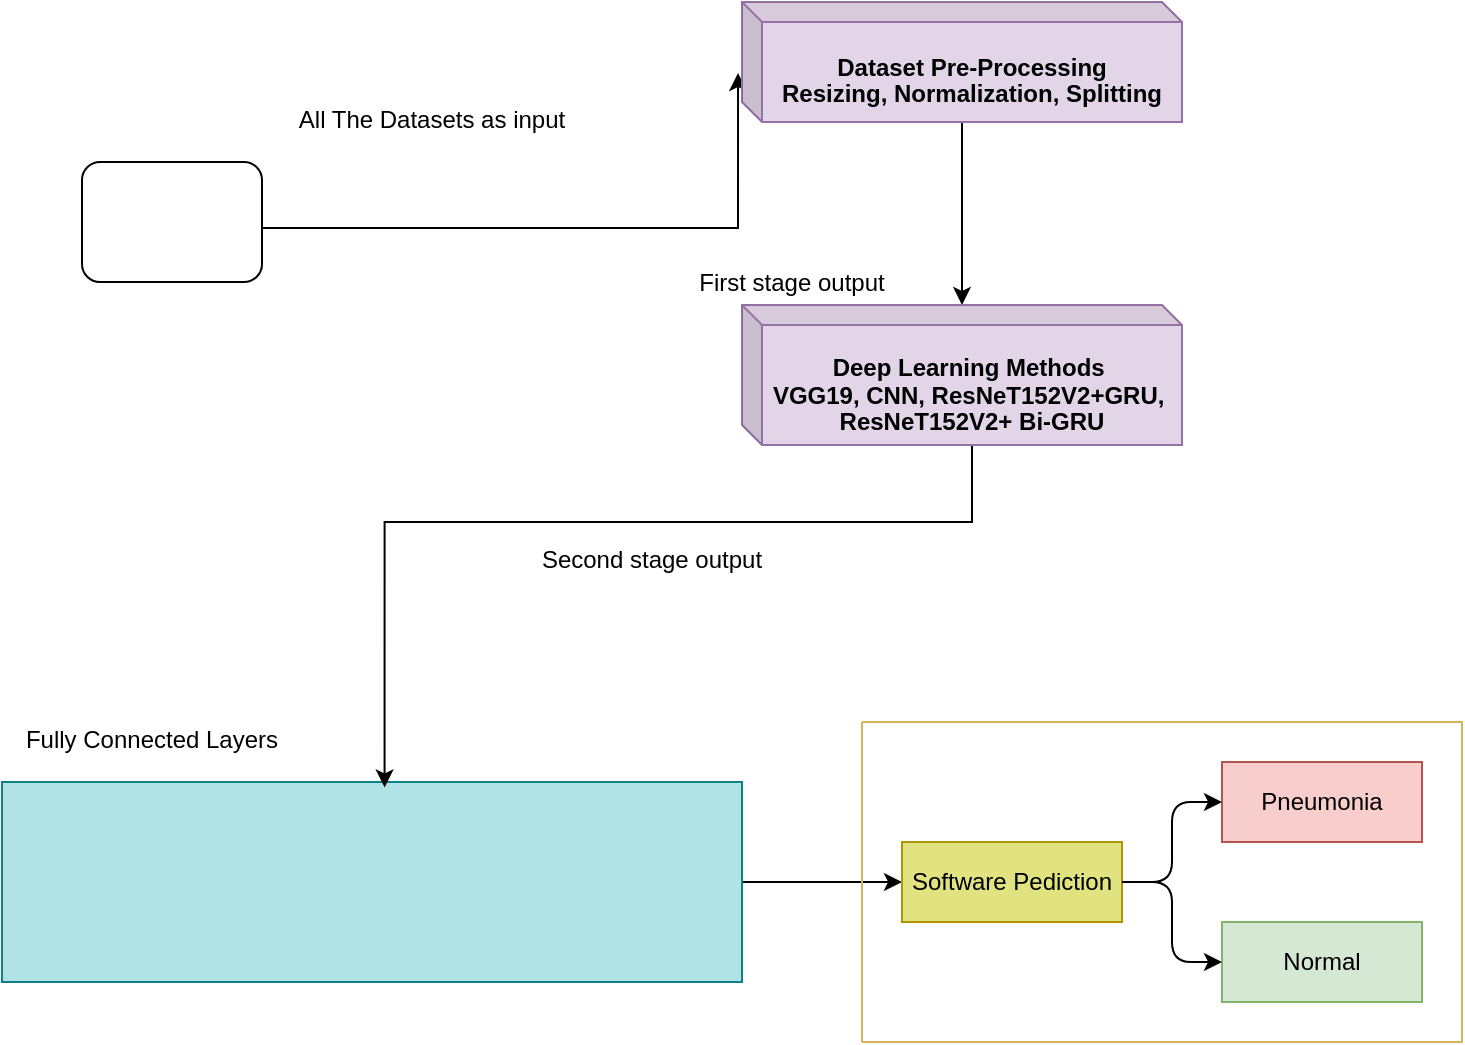 <mxfile version="21.3.7" type="github">
  <diagram name="Page-1" id="c7558073-3199-34d8-9f00-42111426c3f3">
    <mxGraphModel dx="840" dy="439" grid="1" gridSize="10" guides="1" tooltips="1" connect="1" arrows="1" fold="1" page="1" pageScale="1" pageWidth="826" pageHeight="1169" background="none" math="0" shadow="0">
      <root>
        <mxCell id="0" />
        <mxCell id="1" parent="0" />
        <mxCell id="53" value="Fully Connected Layers" style="text;spacingTop=-5;align=center" parent="1" vertex="1">
          <mxGeometry x="200" y="390" width="30" height="20" as="geometry" />
        </mxCell>
        <mxCell id="62" value="All The Datasets as input" style="text;spacingTop=-5;align=center" parent="1" vertex="1">
          <mxGeometry x="340.0" y="80.0" width="30" height="20" as="geometry" />
        </mxCell>
        <mxCell id="j6dJSgo5oTLflIwEnemM-136" value="" style="edgeStyle=orthogonalEdgeStyle;rounded=0;orthogonalLoop=1;jettySize=auto;html=1;" edge="1" parent="1" source="j6dJSgo5oTLflIwEnemM-108" target="j6dJSgo5oTLflIwEnemM-130">
          <mxGeometry relative="1" as="geometry" />
        </mxCell>
        <mxCell id="j6dJSgo5oTLflIwEnemM-108" value="" style="rounded=0;whiteSpace=wrap;html=1;fillColor=#b0e3e6;strokeColor=#0e8088;" vertex="1" parent="1">
          <mxGeometry x="140" y="420" width="370" height="100" as="geometry" />
        </mxCell>
        <mxCell id="j6dJSgo5oTLflIwEnemM-111" value="" style="edgeStyle=orthogonalEdgeStyle;rounded=0;orthogonalLoop=1;jettySize=auto;html=1;exitX=1;exitY=0.5;exitDx=0;exitDy=0;entryX=-0.009;entryY=0.592;entryDx=0;entryDy=0;entryPerimeter=0;" edge="1" parent="1" source="j6dJSgo5oTLflIwEnemM-138" target="j6dJSgo5oTLflIwEnemM-126">
          <mxGeometry relative="1" as="geometry">
            <mxPoint x="302.041" y="142.633" as="sourcePoint" />
            <mxPoint x="480" y="143" as="targetPoint" />
            <Array as="points">
              <mxPoint x="270" y="143" />
              <mxPoint x="508" y="143" />
            </Array>
          </mxGeometry>
        </mxCell>
        <mxCell id="j6dJSgo5oTLflIwEnemM-116" value="First stage output" style="text;spacingTop=-5;align=center" vertex="1" parent="1">
          <mxGeometry x="520.0" y="161.5" width="30" height="20" as="geometry" />
        </mxCell>
        <mxCell id="j6dJSgo5oTLflIwEnemM-121" value="" style="edgeStyle=orthogonalEdgeStyle;rounded=0;orthogonalLoop=1;jettySize=auto;html=1;entryX=0.517;entryY=0.027;entryDx=0;entryDy=0;entryPerimeter=0;exitX=0;exitY=0;exitDx=115;exitDy=70;exitPerimeter=0;" edge="1" parent="1" source="j6dJSgo5oTLflIwEnemM-127" target="j6dJSgo5oTLflIwEnemM-108">
          <mxGeometry relative="1" as="geometry">
            <mxPoint x="510" y="241.5" as="sourcePoint" />
            <mxPoint x="380" y="300" as="targetPoint" />
            <Array as="points">
              <mxPoint x="625" y="290" />
              <mxPoint x="331" y="290" />
            </Array>
          </mxGeometry>
        </mxCell>
        <mxCell id="j6dJSgo5oTLflIwEnemM-123" value="Second stage output" style="text;spacingTop=-5;align=center" vertex="1" parent="1">
          <mxGeometry x="360" y="300" width="210" height="30" as="geometry" />
        </mxCell>
        <mxCell id="j6dJSgo5oTLflIwEnemM-128" value="" style="edgeStyle=orthogonalEdgeStyle;rounded=0;orthogonalLoop=1;jettySize=auto;html=1;" edge="1" parent="1" source="j6dJSgo5oTLflIwEnemM-126" target="j6dJSgo5oTLflIwEnemM-127">
          <mxGeometry relative="1" as="geometry" />
        </mxCell>
        <mxCell id="j6dJSgo5oTLflIwEnemM-126" value="&lt;p style=&quot;--tw-border-spacing-x: 0; --tw-border-spacing-y: 0; --tw-translate-x: 0; --tw-translate-y: 0; --tw-rotate: 0; --tw-skew-x: 0; --tw-skew-y: 0; --tw-scale-x: 1; --tw-scale-y: 1; --tw-pan-x: ; --tw-pan-y: ; --tw-pinch-zoom: ; --tw-scroll-snap-strictness: proximity; --tw-ordinal: ; --tw-slashed-zero: ; --tw-numeric-figure: ; --tw-numeric-spacing: ; --tw-numeric-fraction: ; --tw-ring-inset: ; --tw-ring-offset-width: 0px; --tw-ring-offset-color: #fff; --tw-ring-color: rgb(59 130 246 / 0.5); --tw-ring-offset-shadow: 0 0 #0000; --tw-ring-shadow: 0 0 #0000; --tw-shadow: 0 0 #0000; --tw-shadow-colored: 0 0 #0000; --tw-blur: ; --tw-brightness: ; --tw-contrast: ; --tw-grayscale: ; --tw-hue-rotate: ; --tw-invert: ; --tw-saturate: ; --tw-sepia: ; --tw-drop-shadow: ; --tw-backdrop-blur: ; --tw-backdrop-brightness: ; --tw-backdrop-contrast: ; --tw-backdrop-grayscale: ; --tw-backdrop-hue-rotate: ; --tw-backdrop-invert: ; --tw-backdrop-opacity: ; --tw-backdrop-saturate: ; --tw-backdrop-sepia: ; border-color: var(--border-color); font-weight: 700; line-height: 1.2px;&quot;&gt;Dataset&amp;nbsp;Pre-Processing&lt;/p&gt;&lt;p style=&quot;--tw-border-spacing-x: 0; --tw-border-spacing-y: 0; --tw-translate-x: 0; --tw-translate-y: 0; --tw-rotate: 0; --tw-skew-x: 0; --tw-skew-y: 0; --tw-scale-x: 1; --tw-scale-y: 1; --tw-pan-x: ; --tw-pan-y: ; --tw-pinch-zoom: ; --tw-scroll-snap-strictness: proximity; --tw-ordinal: ; --tw-slashed-zero: ; --tw-numeric-figure: ; --tw-numeric-spacing: ; --tw-numeric-fraction: ; --tw-ring-inset: ; --tw-ring-offset-width: 0px; --tw-ring-offset-color: #fff; --tw-ring-color: rgb(59 130 246 / 0.5); --tw-ring-offset-shadow: 0 0 #0000; --tw-ring-shadow: 0 0 #0000; --tw-shadow: 0 0 #0000; --tw-shadow-colored: 0 0 #0000; --tw-blur: ; --tw-brightness: ; --tw-contrast: ; --tw-grayscale: ; --tw-hue-rotate: ; --tw-invert: ; --tw-saturate: ; --tw-sepia: ; --tw-drop-shadow: ; --tw-backdrop-blur: ; --tw-backdrop-brightness: ; --tw-backdrop-contrast: ; --tw-backdrop-grayscale: ; --tw-backdrop-hue-rotate: ; --tw-backdrop-invert: ; --tw-backdrop-opacity: ; --tw-backdrop-saturate: ; --tw-backdrop-sepia: ; border-color: var(--border-color); font-weight: 700;&quot;&gt;&lt;/p&gt;&lt;p style=&quot;--tw-border-spacing-x: 0; --tw-border-spacing-y: 0; --tw-translate-x: 0; --tw-translate-y: 0; --tw-rotate: 0; --tw-skew-x: 0; --tw-skew-y: 0; --tw-scale-x: 1; --tw-scale-y: 1; --tw-pan-x: ; --tw-pan-y: ; --tw-pinch-zoom: ; --tw-scroll-snap-strictness: proximity; --tw-ordinal: ; --tw-slashed-zero: ; --tw-numeric-figure: ; --tw-numeric-spacing: ; --tw-numeric-fraction: ; --tw-ring-inset: ; --tw-ring-offset-width: 0px; --tw-ring-offset-color: #fff; --tw-ring-color: rgb(59 130 246 / 0.5); --tw-ring-offset-shadow: 0 0 #0000; --tw-ring-shadow: 0 0 #0000; --tw-shadow: 0 0 #0000; --tw-shadow-colored: 0 0 #0000; --tw-blur: ; --tw-brightness: ; --tw-contrast: ; --tw-grayscale: ; --tw-hue-rotate: ; --tw-invert: ; --tw-saturate: ; --tw-sepia: ; --tw-drop-shadow: ; --tw-backdrop-blur: ; --tw-backdrop-brightness: ; --tw-backdrop-contrast: ; --tw-backdrop-grayscale: ; --tw-backdrop-hue-rotate: ; --tw-backdrop-invert: ; --tw-backdrop-opacity: ; --tw-backdrop-saturate: ; --tw-backdrop-sepia: ; border-color: var(--border-color); font-weight: 700; margin-bottom: 0in; line-height: 1.2px;&quot; class=&quot;MsoNormal&quot;&gt;Resizing, Normalization, Splitting&lt;/p&gt;" style="shape=cube;whiteSpace=wrap;html=1;boundedLbl=1;backgroundOutline=1;darkOpacity=0.05;darkOpacity2=0.1;size=10;shadow=0;fillColor=#e1d5e7;strokeColor=#9673a6;" vertex="1" parent="1">
          <mxGeometry x="510" y="30" width="220" height="60" as="geometry" />
        </mxCell>
        <mxCell id="j6dJSgo5oTLflIwEnemM-127" value="&lt;p style=&quot;--tw-border-spacing-x: 0; --tw-border-spacing-y: 0; --tw-translate-x: 0; --tw-translate-y: 0; --tw-rotate: 0; --tw-skew-x: 0; --tw-skew-y: 0; --tw-scale-x: 1; --tw-scale-y: 1; --tw-pan-x: ; --tw-pan-y: ; --tw-pinch-zoom: ; --tw-scroll-snap-strictness: proximity; --tw-ordinal: ; --tw-slashed-zero: ; --tw-numeric-figure: ; --tw-numeric-spacing: ; --tw-numeric-fraction: ; --tw-ring-inset: ; --tw-ring-offset-width: 0px; --tw-ring-offset-color: #fff; --tw-ring-color: rgb(59 130 246 / 0.5); --tw-ring-offset-shadow: 0 0 #0000; --tw-ring-shadow: 0 0 #0000; --tw-shadow: 0 0 #0000; --tw-shadow-colored: 0 0 #0000; --tw-blur: ; --tw-brightness: ; --tw-contrast: ; --tw-grayscale: ; --tw-hue-rotate: ; --tw-invert: ; --tw-saturate: ; --tw-sepia: ; --tw-drop-shadow: ; --tw-backdrop-blur: ; --tw-backdrop-brightness: ; --tw-backdrop-contrast: ; --tw-backdrop-grayscale: ; --tw-backdrop-hue-rotate: ; --tw-backdrop-invert: ; --tw-backdrop-opacity: ; --tw-backdrop-saturate: ; --tw-backdrop-sepia: ; border-color: var(--border-color); font-weight: 700; margin-bottom: 0in; line-height: 1.2px;&quot; class=&quot;MsoNormal&quot;&gt;Deep&amp;nbsp;Learning Methods&amp;nbsp;&lt;/p&gt;&lt;p style=&quot;--tw-border-spacing-x: 0; --tw-border-spacing-y: 0; --tw-translate-x: 0; --tw-translate-y: 0; --tw-rotate: 0; --tw-skew-x: 0; --tw-skew-y: 0; --tw-scale-x: 1; --tw-scale-y: 1; --tw-pan-x: ; --tw-pan-y: ; --tw-pinch-zoom: ; --tw-scroll-snap-strictness: proximity; --tw-ordinal: ; --tw-slashed-zero: ; --tw-numeric-figure: ; --tw-numeric-spacing: ; --tw-numeric-fraction: ; --tw-ring-inset: ; --tw-ring-offset-width: 0px; --tw-ring-offset-color: #fff; --tw-ring-color: rgb(59 130 246 / 0.5); --tw-ring-offset-shadow: 0 0 #0000; --tw-ring-shadow: 0 0 #0000; --tw-shadow: 0 0 #0000; --tw-shadow-colored: 0 0 #0000; --tw-blur: ; --tw-brightness: ; --tw-contrast: ; --tw-grayscale: ; --tw-hue-rotate: ; --tw-invert: ; --tw-saturate: ; --tw-sepia: ; --tw-drop-shadow: ; --tw-backdrop-blur: ; --tw-backdrop-brightness: ; --tw-backdrop-contrast: ; --tw-backdrop-grayscale: ; --tw-backdrop-hue-rotate: ; --tw-backdrop-invert: ; --tw-backdrop-opacity: ; --tw-backdrop-saturate: ; --tw-backdrop-sepia: ; border-color: var(--border-color); font-weight: 700; margin-bottom: 0in; line-height: 1.2px;&quot; class=&quot;MsoNormal&quot;&gt;VGG19,&amp;nbsp;&lt;span style=&quot;--tw-border-spacing-x: 0; --tw-border-spacing-y: 0; --tw-translate-x: 0; --tw-translate-y: 0; --tw-rotate: 0; --tw-skew-x: 0; --tw-skew-y: 0; --tw-scale-x: 1; --tw-scale-y: 1; --tw-pan-x: ; --tw-pan-y: ; --tw-pinch-zoom: ; --tw-scroll-snap-strictness: proximity; --tw-ordinal: ; --tw-slashed-zero: ; --tw-numeric-figure: ; --tw-numeric-spacing: ; --tw-numeric-fraction: ; --tw-ring-inset: ; --tw-ring-offset-width: 0px; --tw-ring-offset-color: #fff; --tw-ring-color: rgb(59 130 246 / 0.5); --tw-ring-offset-shadow: 0 0 #0000; --tw-ring-shadow: 0 0 #0000; --tw-shadow: 0 0 #0000; --tw-shadow-colored: 0 0 #0000; --tw-blur: ; --tw-brightness: ; --tw-contrast: ; --tw-grayscale: ; --tw-hue-rotate: ; --tw-invert: ; --tw-saturate: ; --tw-sepia: ; --tw-drop-shadow: ; --tw-backdrop-blur: ; --tw-backdrop-brightness: ; --tw-backdrop-contrast: ; --tw-backdrop-grayscale: ; --tw-backdrop-hue-rotate: ; --tw-backdrop-invert: ; --tw-backdrop-opacity: ; --tw-backdrop-saturate: ; --tw-backdrop-sepia: ; border-color: var(--border-color); background-color: initial;&quot;&gt;CNN, ResNeT152V2+GRU,&amp;nbsp;&lt;/span&gt;&lt;/p&gt;&lt;p style=&quot;--tw-border-spacing-x: 0; --tw-border-spacing-y: 0; --tw-translate-x: 0; --tw-translate-y: 0; --tw-rotate: 0; --tw-skew-x: 0; --tw-skew-y: 0; --tw-scale-x: 1; --tw-scale-y: 1; --tw-pan-x: ; --tw-pan-y: ; --tw-pinch-zoom: ; --tw-scroll-snap-strictness: proximity; --tw-ordinal: ; --tw-slashed-zero: ; --tw-numeric-figure: ; --tw-numeric-spacing: ; --tw-numeric-fraction: ; --tw-ring-inset: ; --tw-ring-offset-width: 0px; --tw-ring-offset-color: #fff; --tw-ring-color: rgb(59 130 246 / 0.5); --tw-ring-offset-shadow: 0 0 #0000; --tw-ring-shadow: 0 0 #0000; --tw-shadow: 0 0 #0000; --tw-shadow-colored: 0 0 #0000; --tw-blur: ; --tw-brightness: ; --tw-contrast: ; --tw-grayscale: ; --tw-hue-rotate: ; --tw-invert: ; --tw-saturate: ; --tw-sepia: ; --tw-drop-shadow: ; --tw-backdrop-blur: ; --tw-backdrop-brightness: ; --tw-backdrop-contrast: ; --tw-backdrop-grayscale: ; --tw-backdrop-hue-rotate: ; --tw-backdrop-invert: ; --tw-backdrop-opacity: ; --tw-backdrop-saturate: ; --tw-backdrop-sepia: ; border-color: var(--border-color); font-weight: 700; margin-bottom: 0in; line-height: 1.2px;&quot; class=&quot;MsoNormal&quot;&gt;&lt;span style=&quot;--tw-border-spacing-x: 0; --tw-border-spacing-y: 0; --tw-translate-x: 0; --tw-translate-y: 0; --tw-rotate: 0; --tw-skew-x: 0; --tw-skew-y: 0; --tw-scale-x: 1; --tw-scale-y: 1; --tw-pan-x: ; --tw-pan-y: ; --tw-pinch-zoom: ; --tw-scroll-snap-strictness: proximity; --tw-ordinal: ; --tw-slashed-zero: ; --tw-numeric-figure: ; --tw-numeric-spacing: ; --tw-numeric-fraction: ; --tw-ring-inset: ; --tw-ring-offset-width: 0px; --tw-ring-offset-color: #fff; --tw-ring-color: rgb(59 130 246 / 0.5); --tw-ring-offset-shadow: 0 0 #0000; --tw-ring-shadow: 0 0 #0000; --tw-shadow: 0 0 #0000; --tw-shadow-colored: 0 0 #0000; --tw-blur: ; --tw-brightness: ; --tw-contrast: ; --tw-grayscale: ; --tw-hue-rotate: ; --tw-invert: ; --tw-saturate: ; --tw-sepia: ; --tw-drop-shadow: ; --tw-backdrop-blur: ; --tw-backdrop-brightness: ; --tw-backdrop-contrast: ; --tw-backdrop-grayscale: ; --tw-backdrop-hue-rotate: ; --tw-backdrop-invert: ; --tw-backdrop-opacity: ; --tw-backdrop-saturate: ; --tw-backdrop-sepia: ; border-color: var(--border-color); background-color: initial;&quot;&gt;ResNeT152V2+ Bi-GRU&lt;/span&gt;&lt;/p&gt;" style="shape=cube;whiteSpace=wrap;html=1;boundedLbl=1;backgroundOutline=1;darkOpacity=0.05;darkOpacity2=0.1;size=10;shadow=0;fillColor=#e1d5e7;strokeColor=#9673a6;" vertex="1" parent="1">
          <mxGeometry x="510" y="181.5" width="220" height="70" as="geometry" />
        </mxCell>
        <mxCell id="j6dJSgo5oTLflIwEnemM-129" value="" style="swimlane;startSize=0;horizontal=0;childLayout=treeLayout;horizontalTree=1;resizable=0;containerType=tree;fontSize=12;fillColor=none;strokeColor=#d6b656;gradientColor=none;" vertex="1" parent="1">
          <mxGeometry x="570" y="390" width="300" height="160" as="geometry" />
        </mxCell>
        <mxCell id="j6dJSgo5oTLflIwEnemM-130" value="&lt;p class=&quot;MsoNormal&quot;&gt;Software Pediction&lt;/p&gt;" style="whiteSpace=wrap;html=1;fillColor=#E0E37F;strokeColor=#B09500;fontColor=#000000;" vertex="1" parent="j6dJSgo5oTLflIwEnemM-129">
          <mxGeometry x="20" y="60" width="110" height="40" as="geometry" />
        </mxCell>
        <mxCell id="j6dJSgo5oTLflIwEnemM-131" value="&lt;p class=&quot;MsoNormal&quot;&gt;Pneumonia&lt;/p&gt;" style="whiteSpace=wrap;html=1;fillColor=#f8cecc;strokeColor=#b85450;" vertex="1" parent="j6dJSgo5oTLflIwEnemM-129">
          <mxGeometry x="180" y="20" width="100" height="40" as="geometry" />
        </mxCell>
        <mxCell id="j6dJSgo5oTLflIwEnemM-132" value="" style="edgeStyle=elbowEdgeStyle;elbow=vertical;html=1;rounded=1;curved=0;sourcePerimeterSpacing=0;targetPerimeterSpacing=0;startSize=6;endSize=6;" edge="1" parent="j6dJSgo5oTLflIwEnemM-129" source="j6dJSgo5oTLflIwEnemM-130" target="j6dJSgo5oTLflIwEnemM-131">
          <mxGeometry relative="1" as="geometry" />
        </mxCell>
        <mxCell id="j6dJSgo5oTLflIwEnemM-133" value="&lt;p class=&quot;MsoNormal&quot;&gt;Normal&lt;/p&gt;" style="whiteSpace=wrap;html=1;fillColor=#d5e8d4;strokeColor=#82b366;" vertex="1" parent="j6dJSgo5oTLflIwEnemM-129">
          <mxGeometry x="180" y="100" width="100" height="40" as="geometry" />
        </mxCell>
        <mxCell id="j6dJSgo5oTLflIwEnemM-134" value="" style="edgeStyle=elbowEdgeStyle;elbow=vertical;html=1;rounded=1;curved=0;sourcePerimeterSpacing=0;targetPerimeterSpacing=0;startSize=6;endSize=6;" edge="1" parent="j6dJSgo5oTLflIwEnemM-129" source="j6dJSgo5oTLflIwEnemM-130" target="j6dJSgo5oTLflIwEnemM-133">
          <mxGeometry relative="1" as="geometry" />
        </mxCell>
        <mxCell id="j6dJSgo5oTLflIwEnemM-138" value="" style="rounded=1;whiteSpace=wrap;html=1;" vertex="1" parent="1">
          <mxGeometry x="180" y="110" width="90" height="60" as="geometry" />
        </mxCell>
      </root>
    </mxGraphModel>
  </diagram>
</mxfile>
